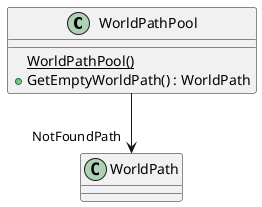 @startuml
class WorldPathPool {
    {static} WorldPathPool()
    + GetEmptyWorldPath() : WorldPath
}
WorldPathPool --> "NotFoundPath" WorldPath
@enduml
